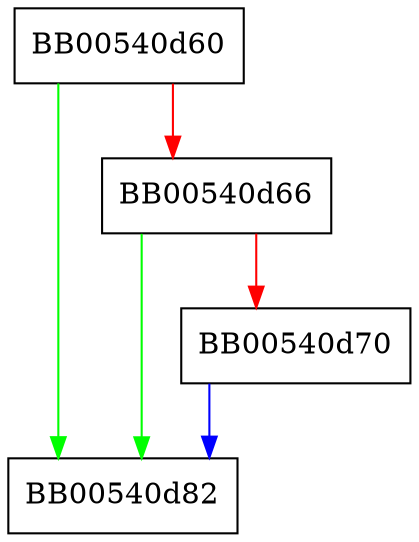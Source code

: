 digraph BN_is_bit_set {
  node [shape="box"];
  graph [splines=ortho];
  BB00540d60 -> BB00540d82 [color="green"];
  BB00540d60 -> BB00540d66 [color="red"];
  BB00540d66 -> BB00540d82 [color="green"];
  BB00540d66 -> BB00540d70 [color="red"];
  BB00540d70 -> BB00540d82 [color="blue"];
}
